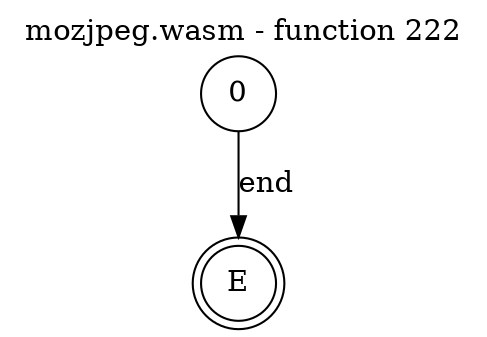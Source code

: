 digraph finite_state_machine {
    label = "mozjpeg.wasm - function 222"
    labelloc =  t
    labelfontsize = 16
    labelfontcolor = black
    labelfontname = "Helvetica"
    node [shape = doublecircle]; E ;
node [shape=circle, fontcolor=black, style="", label="0"]0
node [shape=circle, fontcolor=black, style="", label="E"]E
    0 -> E[label="end"];
}
